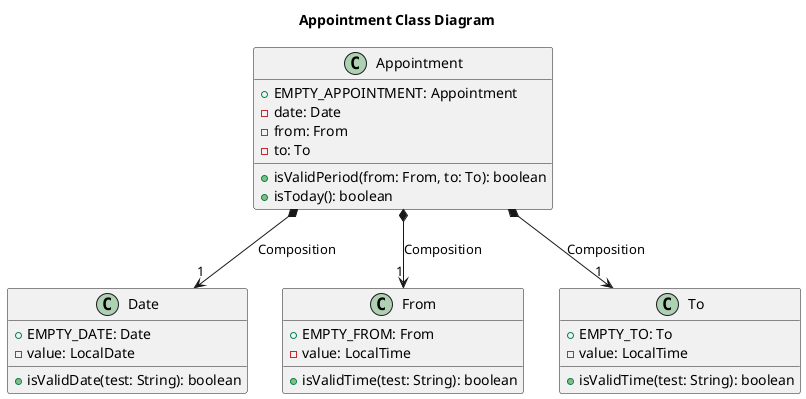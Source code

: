 @startuml
title Appointment Class Diagram

class Appointment {
    + EMPTY_APPOINTMENT: Appointment
    - date: Date
    - from: From
    - to: To
    + isValidPeriod(from: From, to: To): boolean
    + isToday(): boolean
}

class Date {
    + EMPTY_DATE: Date
    - value: LocalDate
    + isValidDate(test: String): boolean
}

class From {
    + EMPTY_FROM: From
    - value: LocalTime
    + isValidTime(test: String): boolean
}

class To {
    + EMPTY_TO: To
    - value: LocalTime
    + isValidTime(test: String): boolean
}

Appointment *--> "1" Date : Composition
Appointment *--> "1" From : Composition
Appointment *--> "1" To : Composition
@enduml
